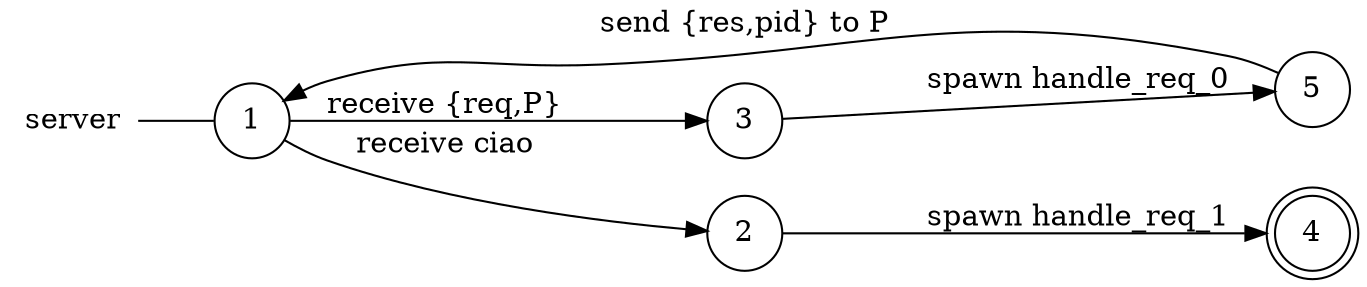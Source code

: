 digraph server {
	rankdir="LR";
	n_0 [label="server", shape="plaintext"];
	n_1 [id="5", shape=circle, label="5"];
	n_2 [id="6", shape=doublecircle, label="4"];
	n_3 [id="1", shape=circle, label="1"];
	n_0 -> n_3 [arrowhead=none];
	n_4 [id="2", shape=circle, label="3"];
	n_5 [id="3", shape=circle, label="2"];

	n_3 -> n_4 [id="[$e|3]", label="receive {req,P}"];
	n_4 -> n_1 [id="[$e|0]", label="spawn handle_req_0"];
	n_5 -> n_2 [id="[$e|6]", label="spawn handle_req_1"];
	n_3 -> n_5 [id="[$e|5]", label="receive ciao"];
	n_1 -> n_3 [id="[$e|7]", label="send {res,pid} to P"];
}
